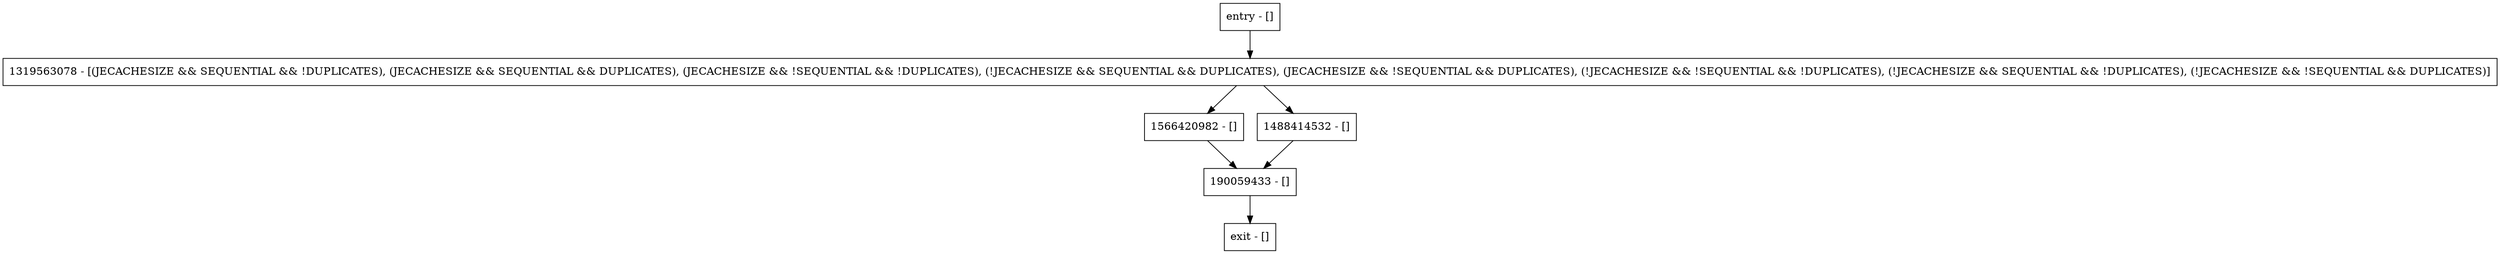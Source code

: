digraph isClosed {
node [shape=record];
entry [label="entry - []"];
exit [label="exit - []"];
1319563078 [label="1319563078 - [(JECACHESIZE && SEQUENTIAL && !DUPLICATES), (JECACHESIZE && SEQUENTIAL && DUPLICATES), (JECACHESIZE && !SEQUENTIAL && !DUPLICATES), (!JECACHESIZE && SEQUENTIAL && DUPLICATES), (JECACHESIZE && !SEQUENTIAL && DUPLICATES), (!JECACHESIZE && !SEQUENTIAL && !DUPLICATES), (!JECACHESIZE && SEQUENTIAL && !DUPLICATES), (!JECACHESIZE && !SEQUENTIAL && DUPLICATES)]"];
1566420982 [label="1566420982 - []"];
1488414532 [label="1488414532 - []"];
190059433 [label="190059433 - []"];
entry;
exit;
entry -> 1319563078;
1319563078 -> 1566420982;
1319563078 -> 1488414532;
1566420982 -> 190059433;
1488414532 -> 190059433;
190059433 -> exit;
}
